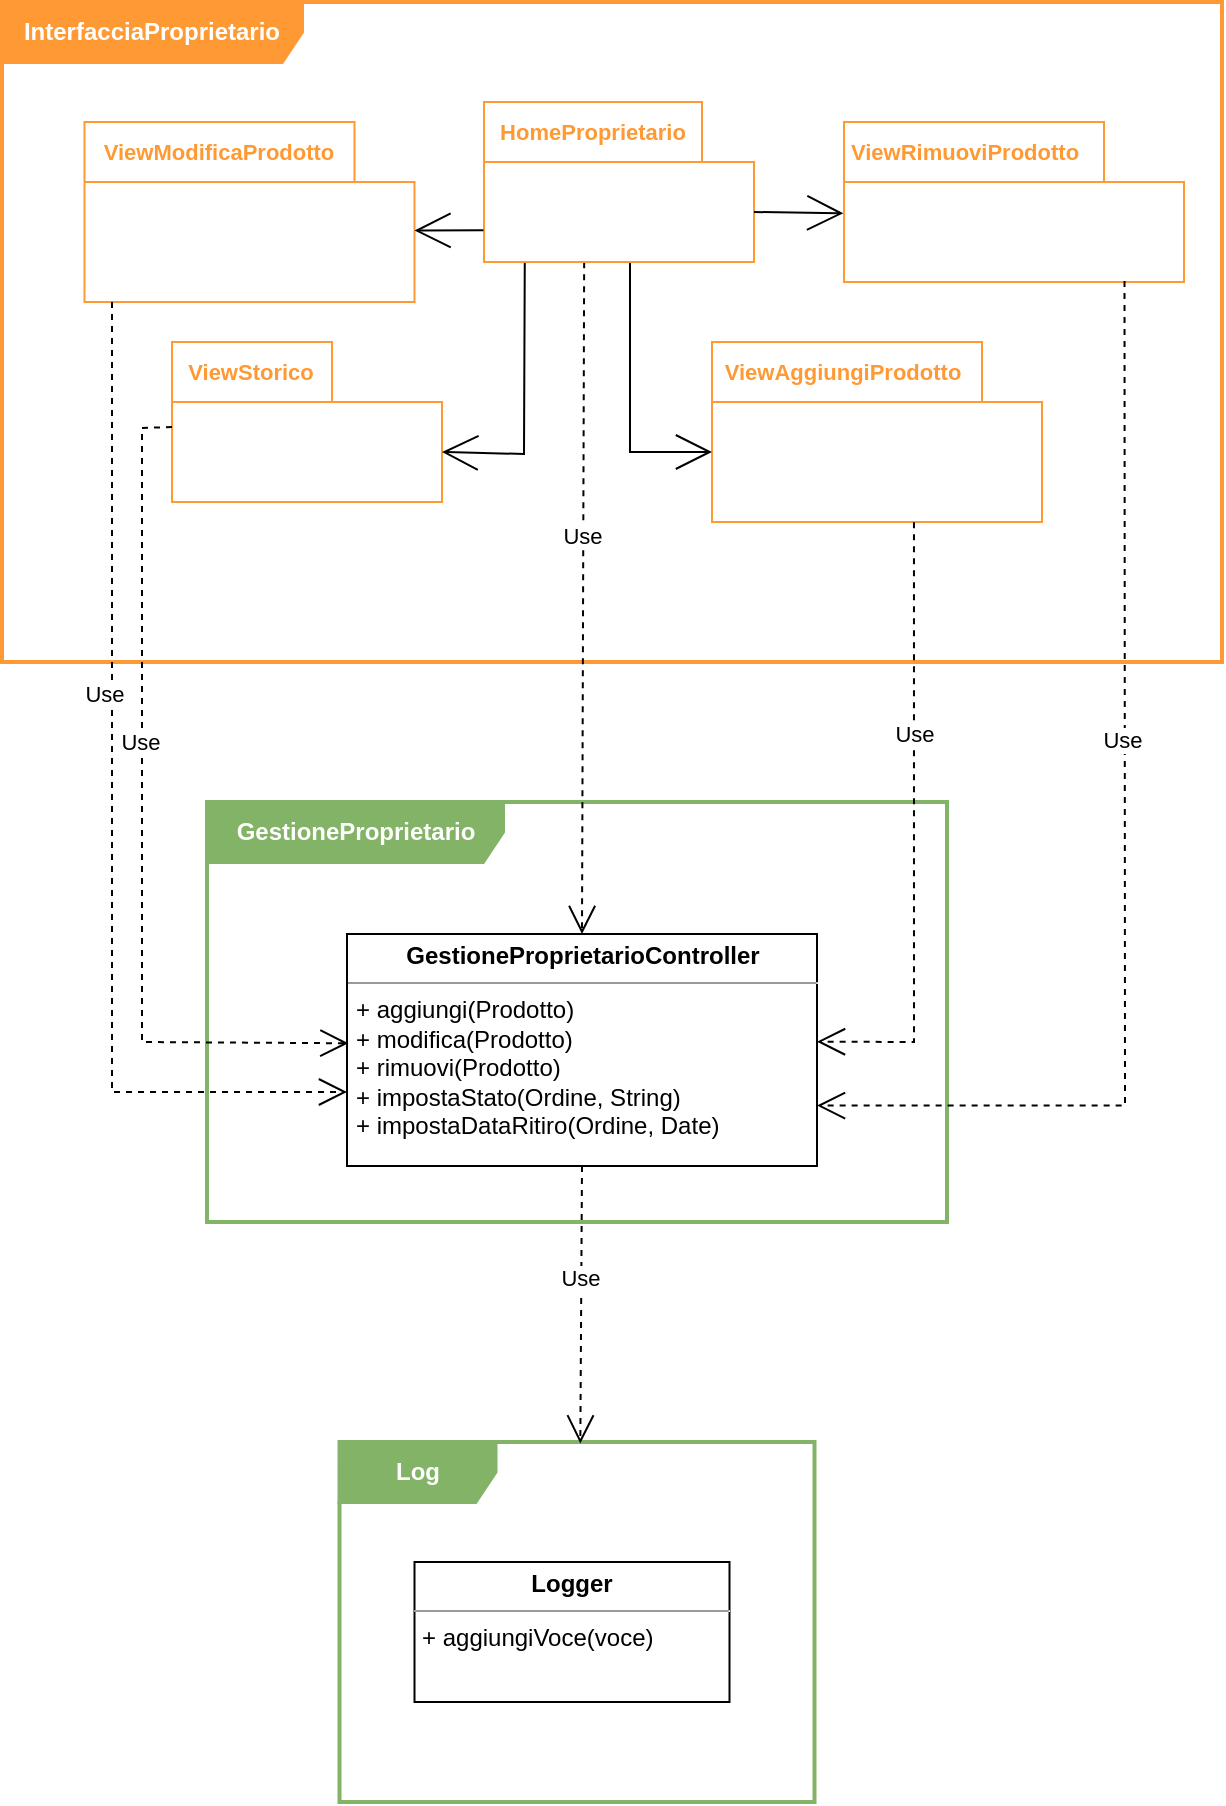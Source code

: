 <mxfile version="22.0.3" type="device">
  <diagram name="Pagina-1" id="7nkZSx3e65T_ej2WiyLj">
    <mxGraphModel dx="1735" dy="1064" grid="1" gridSize="10" guides="1" tooltips="1" connect="1" arrows="1" fold="1" page="1" pageScale="1" pageWidth="827" pageHeight="1169" math="0" shadow="0">
      <root>
        <mxCell id="0" />
        <mxCell id="1" parent="0" />
        <mxCell id="YkjcMhJXb6xVYqQmn-Jw-1" value="" style="group;fontColor=#FF9933;strokeColor=none;container=0;" parent="1" vertex="1" connectable="0">
          <mxGeometry x="330.25" y="184" width="137.5" height="80" as="geometry" />
        </mxCell>
        <mxCell id="YkjcMhJXb6xVYqQmn-Jw-4" value="InterfacciaProprietario" style="shape=umlFrame;whiteSpace=wrap;html=1;pointerEvents=0;width=150;height=30;fillColor=#ff9933;strokeColor=#ff9933;strokeWidth=2;fontStyle=1;fontColor=#FFFFFF;" parent="1" vertex="1">
          <mxGeometry x="109" y="134" width="610" height="330" as="geometry" />
        </mxCell>
        <mxCell id="YkjcMhJXb6xVYqQmn-Jw-5" value="" style="shape=folder;fontStyle=1;spacingTop=10;tabWidth=135;tabHeight=30;tabPosition=left;html=1;whiteSpace=wrap;strokeColor=#FF9933;" parent="1" vertex="1">
          <mxGeometry x="464" y="304" width="165" height="90" as="geometry" />
        </mxCell>
        <mxCell id="YkjcMhJXb6xVYqQmn-Jw-6" value="ViewAggiungiProdotto" style="text;html=1;align=center;verticalAlign=middle;resizable=0;points=[];autosize=1;strokeColor=none;fillColor=none;fontSize=11;fontStyle=1;fontColor=#FF9933;" parent="1" vertex="1">
          <mxGeometry x="459" y="304" width="140" height="30" as="geometry" />
        </mxCell>
        <mxCell id="YkjcMhJXb6xVYqQmn-Jw-7" value="" style="shape=folder;fontStyle=1;spacingTop=10;tabWidth=80;tabHeight=30;tabPosition=left;html=1;whiteSpace=wrap;strokeColor=#FF9933;" parent="1" vertex="1">
          <mxGeometry x="194" y="304" width="135" height="80" as="geometry" />
        </mxCell>
        <mxCell id="YkjcMhJXb6xVYqQmn-Jw-8" value="ViewStorico" style="text;html=1;align=center;verticalAlign=middle;resizable=0;points=[];autosize=1;strokeColor=none;fillColor=none;fontSize=11;fontStyle=1;fontColor=#FF9933;" parent="1" vertex="1">
          <mxGeometry x="187.75" y="304" width="90" height="30" as="geometry" />
        </mxCell>
        <mxCell id="YkjcMhJXb6xVYqQmn-Jw-9" value="" style="endArrow=open;endSize=16;endFill=0;html=1;rounded=0;exitX=0.151;exitY=0.998;exitDx=0;exitDy=0;exitPerimeter=0;entryX=0;entryY=0;entryDx=135;entryDy=55;entryPerimeter=0;" parent="1" source="YkjcMhJXb6xVYqQmn-Jw-2" target="YkjcMhJXb6xVYqQmn-Jw-7" edge="1">
          <mxGeometry width="160" relative="1" as="geometry">
            <mxPoint x="359" y="264" as="sourcePoint" />
            <mxPoint x="379" y="324" as="targetPoint" />
            <Array as="points">
              <mxPoint x="370" y="360" />
            </Array>
          </mxGeometry>
        </mxCell>
        <mxCell id="YkjcMhJXb6xVYqQmn-Jw-10" value="" style="endArrow=open;endSize=16;endFill=0;html=1;rounded=0;exitX=0.25;exitY=1;exitDx=0;exitDy=0;exitPerimeter=0;entryX=0;entryY=0;entryDx=0;entryDy=55;entryPerimeter=0;" parent="1" target="YkjcMhJXb6xVYqQmn-Jw-5" edge="1">
          <mxGeometry width="160" relative="1" as="geometry">
            <mxPoint x="423" y="264" as="sourcePoint" />
            <mxPoint x="389" y="359" as="targetPoint" />
            <Array as="points">
              <mxPoint x="423" y="359" />
            </Array>
          </mxGeometry>
        </mxCell>
        <mxCell id="YkjcMhJXb6xVYqQmn-Jw-11" value="GestioneProprietario" style="shape=umlFrame;whiteSpace=wrap;html=1;pointerEvents=0;width=148;height=30;fillColor=#82b366;strokeColor=#82b366;fontStyle=1;fontColor=#FFFFFF;strokeWidth=2;" parent="1" vertex="1">
          <mxGeometry x="211.5" y="534" width="370" height="210" as="geometry" />
        </mxCell>
        <mxCell id="YkjcMhJXb6xVYqQmn-Jw-12" value="&lt;p style=&quot;margin:0px;margin-top:4px;text-align:center;&quot;&gt;&lt;b&gt;GestioneProprietarioController&lt;/b&gt;&lt;/p&gt;&lt;hr size=&quot;1&quot;&gt;&lt;p style=&quot;margin:0px;margin-left:4px;&quot;&gt;+ aggiungi(Prodotto)&lt;/p&gt;&lt;p style=&quot;margin:0px;margin-left:4px;&quot;&gt;+ modifica(Prodotto)&lt;/p&gt;&lt;p style=&quot;margin:0px;margin-left:4px;&quot;&gt;+ rimuovi(Prodotto)&lt;/p&gt;&lt;p style=&quot;margin:0px;margin-left:4px;&quot;&gt;+ impostaStato(Ordine, String)&lt;/p&gt;&lt;p style=&quot;margin:0px;margin-left:4px;&quot;&gt;+ impostaDataRitiro(Ordine, Date)&lt;/p&gt;&lt;p style=&quot;margin:0px;margin-left:4px;&quot;&gt;&lt;br&gt;&lt;/p&gt;" style="verticalAlign=top;align=left;overflow=fill;fontSize=12;fontFamily=Helvetica;html=1;whiteSpace=wrap;" parent="1" vertex="1">
          <mxGeometry x="281.5" y="600" width="235" height="116" as="geometry" />
        </mxCell>
        <mxCell id="YkjcMhJXb6xVYqQmn-Jw-13" value="Use" style="endArrow=open;endSize=12;dashed=1;html=1;rounded=0;exitX=0;exitY=0;exitDx=0;exitDy=42.5;exitPerimeter=0;entryX=0.003;entryY=0.471;entryDx=0;entryDy=0;entryPerimeter=0;" parent="1" source="YkjcMhJXb6xVYqQmn-Jw-7" target="YkjcMhJXb6xVYqQmn-Jw-12" edge="1">
          <mxGeometry x="-0.188" y="-1" width="160" relative="1" as="geometry">
            <mxPoint x="209" y="564" as="sourcePoint" />
            <mxPoint x="369" y="564" as="targetPoint" />
            <Array as="points">
              <mxPoint x="179" y="347" />
              <mxPoint x="179" y="654" />
            </Array>
            <mxPoint as="offset" />
          </mxGeometry>
        </mxCell>
        <mxCell id="YkjcMhJXb6xVYqQmn-Jw-14" value="Use" style="endArrow=open;endSize=12;dashed=1;html=1;rounded=0;exitX=0.612;exitY=1.002;exitDx=0;exitDy=0;exitPerimeter=0;entryX=1;entryY=0.464;entryDx=0;entryDy=0;entryPerimeter=0;" parent="1" source="YkjcMhJXb6xVYqQmn-Jw-5" target="YkjcMhJXb6xVYqQmn-Jw-12" edge="1">
          <mxGeometry x="-0.314" width="160" relative="1" as="geometry">
            <mxPoint x="452" y="284" as="sourcePoint" />
            <mxPoint x="520" y="654" as="targetPoint" />
            <Array as="points">
              <mxPoint x="565" y="654" />
            </Array>
            <mxPoint as="offset" />
          </mxGeometry>
        </mxCell>
        <mxCell id="YkjcMhJXb6xVYqQmn-Jw-15" value="Use" style="endArrow=open;endSize=12;dashed=1;html=1;rounded=0;entryX=0.5;entryY=0;entryDx=0;entryDy=0;exitX=0.371;exitY=1.001;exitDx=0;exitDy=0;exitPerimeter=0;" parent="1" source="YkjcMhJXb6xVYqQmn-Jw-2" target="YkjcMhJXb6xVYqQmn-Jw-12" edge="1">
          <mxGeometry x="-0.188" y="-1" width="160" relative="1" as="geometry">
            <mxPoint x="377" y="404" as="sourcePoint" />
            <mxPoint x="329" y="674" as="targetPoint" />
            <Array as="points" />
            <mxPoint as="offset" />
          </mxGeometry>
        </mxCell>
        <mxCell id="YkjcMhJXb6xVYqQmn-Jw-16" value="Log" style="shape=umlFrame;whiteSpace=wrap;html=1;pointerEvents=0;width=78;height=30;fillColor=#82b366;strokeColor=#82b366;strokeWidth=2;fontStyle=1;fontColor=#FFFFFF;" parent="1" vertex="1">
          <mxGeometry x="277.75" y="854" width="237.5" height="180" as="geometry" />
        </mxCell>
        <mxCell id="YkjcMhJXb6xVYqQmn-Jw-17" value="&lt;p style=&quot;margin:0px;margin-top:4px;text-align:center;&quot;&gt;&lt;b&gt;Logger&lt;/b&gt;&lt;/p&gt;&lt;hr size=&quot;1&quot;&gt;&lt;p style=&quot;margin:0px;margin-left:4px;&quot;&gt;+ aggiungiVoce(voce)&lt;/p&gt;" style="verticalAlign=top;align=left;overflow=fill;fontSize=12;fontFamily=Helvetica;html=1;whiteSpace=wrap;" parent="1" vertex="1">
          <mxGeometry x="315.25" y="914" width="157.5" height="70" as="geometry" />
        </mxCell>
        <mxCell id="YkjcMhJXb6xVYqQmn-Jw-18" value="" style="shape=folder;fontStyle=1;spacingTop=10;tabWidth=130;tabHeight=30;tabPosition=left;html=1;whiteSpace=wrap;strokeColor=#FF9933;" parent="1" vertex="1">
          <mxGeometry x="530" y="194" width="170" height="80" as="geometry" />
        </mxCell>
        <mxCell id="YkjcMhJXb6xVYqQmn-Jw-19" value="ViewRimuoviProdotto" style="text;html=1;align=center;verticalAlign=middle;resizable=0;points=[];autosize=1;strokeColor=none;fillColor=none;fontSize=11;fontStyle=1;fontColor=#FF9933;" parent="1" vertex="1">
          <mxGeometry x="520" y="194" width="140" height="30" as="geometry" />
        </mxCell>
        <mxCell id="YkjcMhJXb6xVYqQmn-Jw-20" value="" style="shape=folder;fontStyle=1;spacingTop=10;tabWidth=135;tabHeight=30;tabPosition=left;html=1;whiteSpace=wrap;strokeColor=#FF9933;" parent="1" vertex="1">
          <mxGeometry x="150.25" y="194" width="165" height="90" as="geometry" />
        </mxCell>
        <mxCell id="YkjcMhJXb6xVYqQmn-Jw-21" value="ViewModificaProdotto" style="text;html=1;align=center;verticalAlign=middle;resizable=0;points=[];autosize=1;strokeColor=none;fillColor=none;fontSize=11;fontStyle=1;fontColor=#FF9933;" parent="1" vertex="1">
          <mxGeometry x="146.5" y="194" width="140" height="30" as="geometry" />
        </mxCell>
        <mxCell id="YkjcMhJXb6xVYqQmn-Jw-24" value="Use" style="endArrow=open;endSize=12;dashed=1;html=1;rounded=0;exitX=0.5;exitY=1;exitDx=0;exitDy=0;entryX=0.507;entryY=0.004;entryDx=0;entryDy=0;entryPerimeter=0;" parent="1" source="YkjcMhJXb6xVYqQmn-Jw-12" target="YkjcMhJXb6xVYqQmn-Jw-16" edge="1">
          <mxGeometry x="-0.188" y="-1" width="160" relative="1" as="geometry">
            <mxPoint x="724" y="677" as="sourcePoint" />
            <mxPoint x="812" y="984" as="targetPoint" />
            <mxPoint as="offset" />
          </mxGeometry>
        </mxCell>
        <mxCell id="YkjcMhJXb6xVYqQmn-Jw-2" value="" style="shape=folder;fontStyle=1;spacingTop=10;tabWidth=109;tabHeight=30;tabPosition=left;html=1;whiteSpace=wrap;strokeColor=#FF9933;" parent="1" vertex="1">
          <mxGeometry x="350" y="184" width="135" height="80" as="geometry" />
        </mxCell>
        <mxCell id="YkjcMhJXb6xVYqQmn-Jw-3" value="HomeProprietario" style="text;html=1;align=center;verticalAlign=middle;resizable=0;points=[];autosize=1;strokeColor=none;fillColor=none;fontSize=11;fontStyle=1;fontColor=#FF9933;" parent="1" vertex="1">
          <mxGeometry x="344" y="184" width="120" height="30" as="geometry" />
        </mxCell>
        <mxCell id="PLH5_leIgdaonlAbZWFE-1" value="" style="endArrow=open;endSize=16;endFill=0;html=1;rounded=0;exitX=0;exitY=0;exitDx=135;exitDy=55;exitPerimeter=0;entryX=-0.002;entryY=0.571;entryDx=0;entryDy=0;entryPerimeter=0;" parent="1" source="YkjcMhJXb6xVYqQmn-Jw-2" target="YkjcMhJXb6xVYqQmn-Jw-18" edge="1">
          <mxGeometry width="160" relative="1" as="geometry">
            <mxPoint x="465.25" y="224" as="sourcePoint" />
            <mxPoint x="506.25" y="319" as="targetPoint" />
          </mxGeometry>
        </mxCell>
        <mxCell id="PLH5_leIgdaonlAbZWFE-3" value="" style="endArrow=open;endSize=16;endFill=0;html=1;rounded=0;exitX=-0.002;exitY=0.802;exitDx=0;exitDy=0;exitPerimeter=0;entryX=1;entryY=0.603;entryDx=0;entryDy=0;entryPerimeter=0;" parent="1" source="YkjcMhJXb6xVYqQmn-Jw-2" target="YkjcMhJXb6xVYqQmn-Jw-20" edge="1">
          <mxGeometry width="160" relative="1" as="geometry">
            <mxPoint x="325.25" y="238.5" as="sourcePoint" />
            <mxPoint x="370.25" y="239.5" as="targetPoint" />
          </mxGeometry>
        </mxCell>
        <mxCell id="PLH5_leIgdaonlAbZWFE-4" value="Use" style="endArrow=open;endSize=12;dashed=1;html=1;rounded=0;exitX=0.825;exitY=0.993;exitDx=0;exitDy=0;exitPerimeter=0;entryX=1;entryY=0.464;entryDx=0;entryDy=0;entryPerimeter=0;" parent="1" source="YkjcMhJXb6xVYqQmn-Jw-18" edge="1">
          <mxGeometry x="-0.188" y="-1" width="160" relative="1" as="geometry">
            <mxPoint x="670.12" y="300" as="sourcePoint" />
            <mxPoint x="516.5" y="685.76" as="targetPoint" />
            <Array as="points">
              <mxPoint x="670.5" y="685.76" />
            </Array>
            <mxPoint as="offset" />
          </mxGeometry>
        </mxCell>
        <mxCell id="PLH5_leIgdaonlAbZWFE-5" value="Use" style="endArrow=open;endSize=12;dashed=1;html=1;rounded=0;exitX=0.886;exitY=1.053;exitDx=0;exitDy=0;exitPerimeter=0;entryX=0;entryY=0.681;entryDx=0;entryDy=0;entryPerimeter=0;" parent="1" target="YkjcMhJXb6xVYqQmn-Jw-12" edge="1">
          <mxGeometry x="-0.235" y="-4" width="160" relative="1" as="geometry">
            <mxPoint x="164" y="284" as="sourcePoint" />
            <mxPoint x="10" y="670" as="targetPoint" />
            <Array as="points">
              <mxPoint x="164" y="679" />
            </Array>
            <mxPoint as="offset" />
          </mxGeometry>
        </mxCell>
      </root>
    </mxGraphModel>
  </diagram>
</mxfile>
